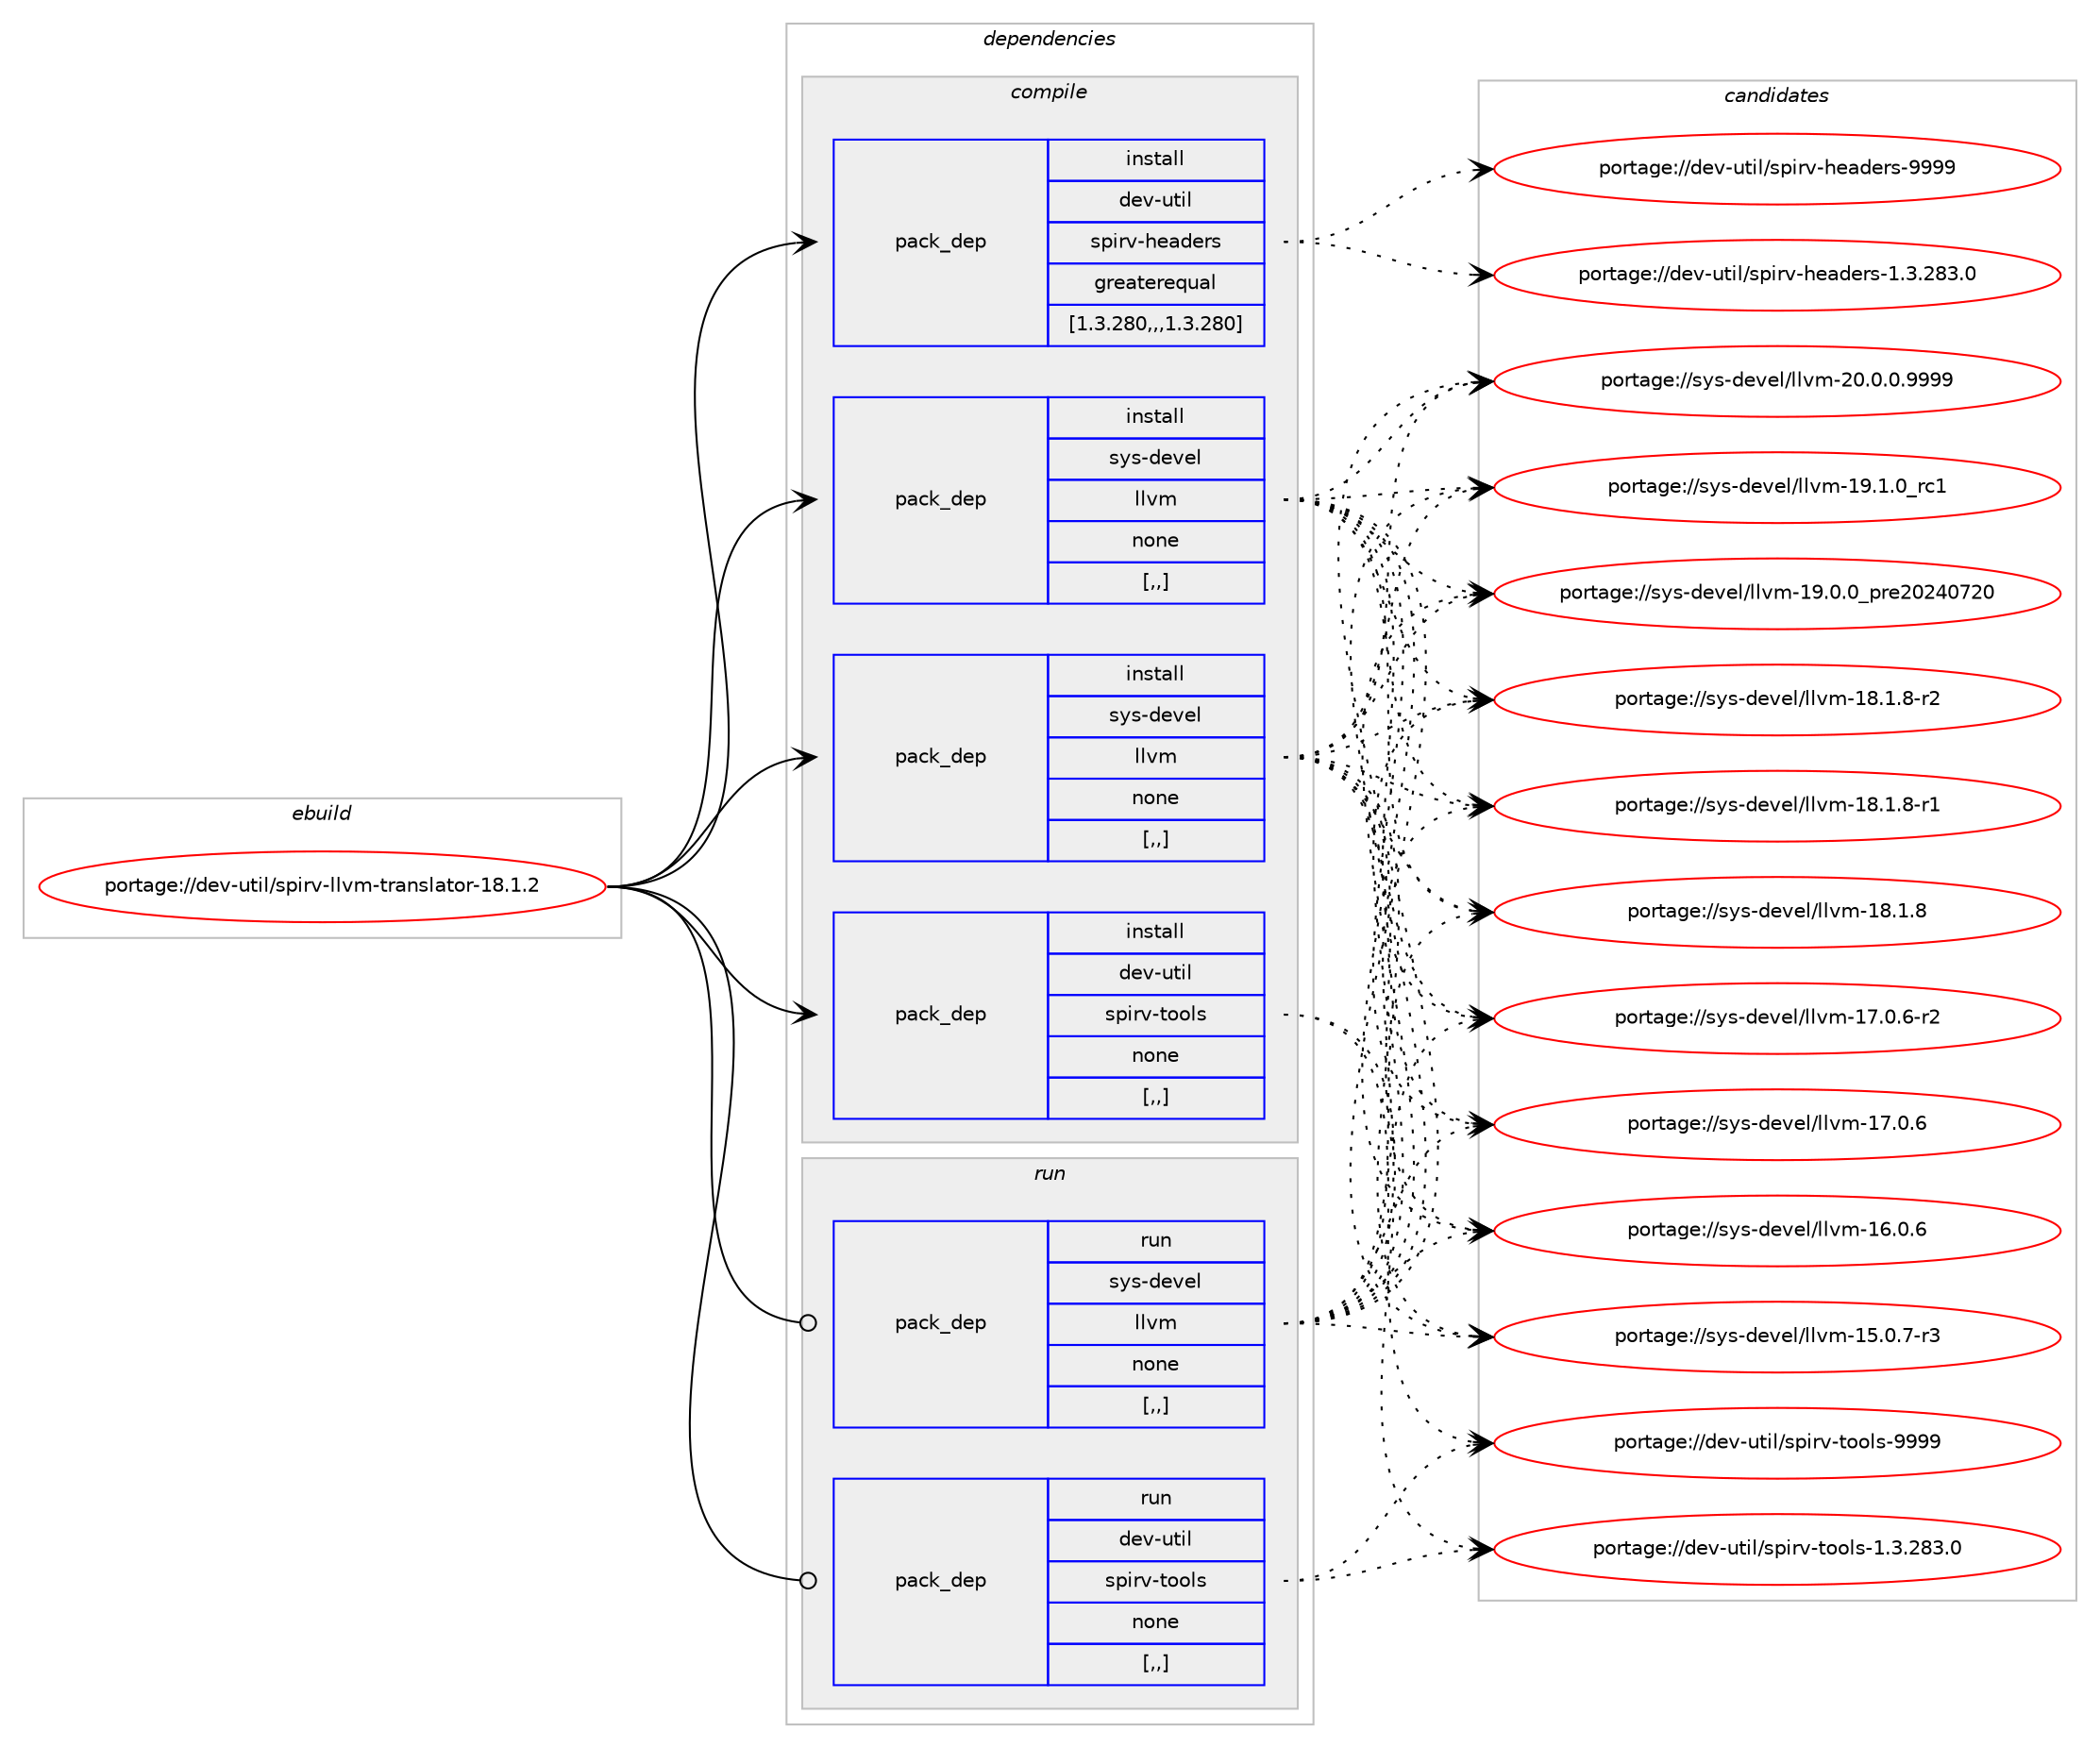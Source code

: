 digraph prolog {

# *************
# Graph options
# *************

newrank=true;
concentrate=true;
compound=true;
graph [rankdir=LR,fontname=Helvetica,fontsize=10,ranksep=1.5];#, ranksep=2.5, nodesep=0.2];
edge  [arrowhead=vee];
node  [fontname=Helvetica,fontsize=10];

# **********
# The ebuild
# **********

subgraph cluster_leftcol {
color=gray;
label=<<i>ebuild</i>>;
id [label="portage://dev-util/spirv-llvm-translator-18.1.2", color=red, width=4, href="../dev-util/spirv-llvm-translator-18.1.2.svg"];
}

# ****************
# The dependencies
# ****************

subgraph cluster_midcol {
color=gray;
label=<<i>dependencies</i>>;
subgraph cluster_compile {
fillcolor="#eeeeee";
style=filled;
label=<<i>compile</i>>;
subgraph pack156477 {
dependency219736 [label=<<TABLE BORDER="0" CELLBORDER="1" CELLSPACING="0" CELLPADDING="4" WIDTH="220"><TR><TD ROWSPAN="6" CELLPADDING="30">pack_dep</TD></TR><TR><TD WIDTH="110">install</TD></TR><TR><TD>dev-util</TD></TR><TR><TD>spirv-headers</TD></TR><TR><TD>greaterequal</TD></TR><TR><TD>[1.3.280,,,1.3.280]</TD></TR></TABLE>>, shape=none, color=blue];
}
id:e -> dependency219736:w [weight=20,style="solid",arrowhead="vee"];
subgraph pack156478 {
dependency219737 [label=<<TABLE BORDER="0" CELLBORDER="1" CELLSPACING="0" CELLPADDING="4" WIDTH="220"><TR><TD ROWSPAN="6" CELLPADDING="30">pack_dep</TD></TR><TR><TD WIDTH="110">install</TD></TR><TR><TD>dev-util</TD></TR><TR><TD>spirv-tools</TD></TR><TR><TD>none</TD></TR><TR><TD>[,,]</TD></TR></TABLE>>, shape=none, color=blue];
}
id:e -> dependency219737:w [weight=20,style="solid",arrowhead="vee"];
subgraph pack156479 {
dependency219738 [label=<<TABLE BORDER="0" CELLBORDER="1" CELLSPACING="0" CELLPADDING="4" WIDTH="220"><TR><TD ROWSPAN="6" CELLPADDING="30">pack_dep</TD></TR><TR><TD WIDTH="110">install</TD></TR><TR><TD>sys-devel</TD></TR><TR><TD>llvm</TD></TR><TR><TD>none</TD></TR><TR><TD>[,,]</TD></TR></TABLE>>, shape=none, color=blue];
}
id:e -> dependency219738:w [weight=20,style="solid",arrowhead="vee"];
subgraph pack156480 {
dependency219739 [label=<<TABLE BORDER="0" CELLBORDER="1" CELLSPACING="0" CELLPADDING="4" WIDTH="220"><TR><TD ROWSPAN="6" CELLPADDING="30">pack_dep</TD></TR><TR><TD WIDTH="110">install</TD></TR><TR><TD>sys-devel</TD></TR><TR><TD>llvm</TD></TR><TR><TD>none</TD></TR><TR><TD>[,,]</TD></TR></TABLE>>, shape=none, color=blue];
}
id:e -> dependency219739:w [weight=20,style="solid",arrowhead="vee"];
}
subgraph cluster_compileandrun {
fillcolor="#eeeeee";
style=filled;
label=<<i>compile and run</i>>;
}
subgraph cluster_run {
fillcolor="#eeeeee";
style=filled;
label=<<i>run</i>>;
subgraph pack156481 {
dependency219740 [label=<<TABLE BORDER="0" CELLBORDER="1" CELLSPACING="0" CELLPADDING="4" WIDTH="220"><TR><TD ROWSPAN="6" CELLPADDING="30">pack_dep</TD></TR><TR><TD WIDTH="110">run</TD></TR><TR><TD>dev-util</TD></TR><TR><TD>spirv-tools</TD></TR><TR><TD>none</TD></TR><TR><TD>[,,]</TD></TR></TABLE>>, shape=none, color=blue];
}
id:e -> dependency219740:w [weight=20,style="solid",arrowhead="odot"];
subgraph pack156482 {
dependency219741 [label=<<TABLE BORDER="0" CELLBORDER="1" CELLSPACING="0" CELLPADDING="4" WIDTH="220"><TR><TD ROWSPAN="6" CELLPADDING="30">pack_dep</TD></TR><TR><TD WIDTH="110">run</TD></TR><TR><TD>sys-devel</TD></TR><TR><TD>llvm</TD></TR><TR><TD>none</TD></TR><TR><TD>[,,]</TD></TR></TABLE>>, shape=none, color=blue];
}
id:e -> dependency219741:w [weight=20,style="solid",arrowhead="odot"];
}
}

# **************
# The candidates
# **************

subgraph cluster_choices {
rank=same;
color=gray;
label=<<i>candidates</i>>;

subgraph choice156477 {
color=black;
nodesep=1;
choice100101118451171161051084711511210511411845104101971001011141154557575757 [label="portage://dev-util/spirv-headers-9999", color=red, width=4,href="../dev-util/spirv-headers-9999.svg"];
choice1001011184511711610510847115112105114118451041019710010111411545494651465056514648 [label="portage://dev-util/spirv-headers-1.3.283.0", color=red, width=4,href="../dev-util/spirv-headers-1.3.283.0.svg"];
dependency219736:e -> choice100101118451171161051084711511210511411845104101971001011141154557575757:w [style=dotted,weight="100"];
dependency219736:e -> choice1001011184511711610510847115112105114118451041019710010111411545494651465056514648:w [style=dotted,weight="100"];
}
subgraph choice156478 {
color=black;
nodesep=1;
choice1001011184511711610510847115112105114118451161111111081154557575757 [label="portage://dev-util/spirv-tools-9999", color=red, width=4,href="../dev-util/spirv-tools-9999.svg"];
choice10010111845117116105108471151121051141184511611111110811545494651465056514648 [label="portage://dev-util/spirv-tools-1.3.283.0", color=red, width=4,href="../dev-util/spirv-tools-1.3.283.0.svg"];
dependency219737:e -> choice1001011184511711610510847115112105114118451161111111081154557575757:w [style=dotted,weight="100"];
dependency219737:e -> choice10010111845117116105108471151121051141184511611111110811545494651465056514648:w [style=dotted,weight="100"];
}
subgraph choice156479 {
color=black;
nodesep=1;
choice1151211154510010111810110847108108118109455048464846484657575757 [label="portage://sys-devel/llvm-20.0.0.9999", color=red, width=4,href="../sys-devel/llvm-20.0.0.9999.svg"];
choice115121115451001011181011084710810811810945495746494648951149949 [label="portage://sys-devel/llvm-19.1.0_rc1", color=red, width=4,href="../sys-devel/llvm-19.1.0_rc1.svg"];
choice115121115451001011181011084710810811810945495746484648951121141015048505248555048 [label="portage://sys-devel/llvm-19.0.0_pre20240720", color=red, width=4,href="../sys-devel/llvm-19.0.0_pre20240720.svg"];
choice1151211154510010111810110847108108118109454956464946564511450 [label="portage://sys-devel/llvm-18.1.8-r2", color=red, width=4,href="../sys-devel/llvm-18.1.8-r2.svg"];
choice1151211154510010111810110847108108118109454956464946564511449 [label="portage://sys-devel/llvm-18.1.8-r1", color=red, width=4,href="../sys-devel/llvm-18.1.8-r1.svg"];
choice115121115451001011181011084710810811810945495646494656 [label="portage://sys-devel/llvm-18.1.8", color=red, width=4,href="../sys-devel/llvm-18.1.8.svg"];
choice1151211154510010111810110847108108118109454955464846544511450 [label="portage://sys-devel/llvm-17.0.6-r2", color=red, width=4,href="../sys-devel/llvm-17.0.6-r2.svg"];
choice115121115451001011181011084710810811810945495546484654 [label="portage://sys-devel/llvm-17.0.6", color=red, width=4,href="../sys-devel/llvm-17.0.6.svg"];
choice115121115451001011181011084710810811810945495446484654 [label="portage://sys-devel/llvm-16.0.6", color=red, width=4,href="../sys-devel/llvm-16.0.6.svg"];
choice1151211154510010111810110847108108118109454953464846554511451 [label="portage://sys-devel/llvm-15.0.7-r3", color=red, width=4,href="../sys-devel/llvm-15.0.7-r3.svg"];
dependency219738:e -> choice1151211154510010111810110847108108118109455048464846484657575757:w [style=dotted,weight="100"];
dependency219738:e -> choice115121115451001011181011084710810811810945495746494648951149949:w [style=dotted,weight="100"];
dependency219738:e -> choice115121115451001011181011084710810811810945495746484648951121141015048505248555048:w [style=dotted,weight="100"];
dependency219738:e -> choice1151211154510010111810110847108108118109454956464946564511450:w [style=dotted,weight="100"];
dependency219738:e -> choice1151211154510010111810110847108108118109454956464946564511449:w [style=dotted,weight="100"];
dependency219738:e -> choice115121115451001011181011084710810811810945495646494656:w [style=dotted,weight="100"];
dependency219738:e -> choice1151211154510010111810110847108108118109454955464846544511450:w [style=dotted,weight="100"];
dependency219738:e -> choice115121115451001011181011084710810811810945495546484654:w [style=dotted,weight="100"];
dependency219738:e -> choice115121115451001011181011084710810811810945495446484654:w [style=dotted,weight="100"];
dependency219738:e -> choice1151211154510010111810110847108108118109454953464846554511451:w [style=dotted,weight="100"];
}
subgraph choice156480 {
color=black;
nodesep=1;
choice1151211154510010111810110847108108118109455048464846484657575757 [label="portage://sys-devel/llvm-20.0.0.9999", color=red, width=4,href="../sys-devel/llvm-20.0.0.9999.svg"];
choice115121115451001011181011084710810811810945495746494648951149949 [label="portage://sys-devel/llvm-19.1.0_rc1", color=red, width=4,href="../sys-devel/llvm-19.1.0_rc1.svg"];
choice115121115451001011181011084710810811810945495746484648951121141015048505248555048 [label="portage://sys-devel/llvm-19.0.0_pre20240720", color=red, width=4,href="../sys-devel/llvm-19.0.0_pre20240720.svg"];
choice1151211154510010111810110847108108118109454956464946564511450 [label="portage://sys-devel/llvm-18.1.8-r2", color=red, width=4,href="../sys-devel/llvm-18.1.8-r2.svg"];
choice1151211154510010111810110847108108118109454956464946564511449 [label="portage://sys-devel/llvm-18.1.8-r1", color=red, width=4,href="../sys-devel/llvm-18.1.8-r1.svg"];
choice115121115451001011181011084710810811810945495646494656 [label="portage://sys-devel/llvm-18.1.8", color=red, width=4,href="../sys-devel/llvm-18.1.8.svg"];
choice1151211154510010111810110847108108118109454955464846544511450 [label="portage://sys-devel/llvm-17.0.6-r2", color=red, width=4,href="../sys-devel/llvm-17.0.6-r2.svg"];
choice115121115451001011181011084710810811810945495546484654 [label="portage://sys-devel/llvm-17.0.6", color=red, width=4,href="../sys-devel/llvm-17.0.6.svg"];
choice115121115451001011181011084710810811810945495446484654 [label="portage://sys-devel/llvm-16.0.6", color=red, width=4,href="../sys-devel/llvm-16.0.6.svg"];
choice1151211154510010111810110847108108118109454953464846554511451 [label="portage://sys-devel/llvm-15.0.7-r3", color=red, width=4,href="../sys-devel/llvm-15.0.7-r3.svg"];
dependency219739:e -> choice1151211154510010111810110847108108118109455048464846484657575757:w [style=dotted,weight="100"];
dependency219739:e -> choice115121115451001011181011084710810811810945495746494648951149949:w [style=dotted,weight="100"];
dependency219739:e -> choice115121115451001011181011084710810811810945495746484648951121141015048505248555048:w [style=dotted,weight="100"];
dependency219739:e -> choice1151211154510010111810110847108108118109454956464946564511450:w [style=dotted,weight="100"];
dependency219739:e -> choice1151211154510010111810110847108108118109454956464946564511449:w [style=dotted,weight="100"];
dependency219739:e -> choice115121115451001011181011084710810811810945495646494656:w [style=dotted,weight="100"];
dependency219739:e -> choice1151211154510010111810110847108108118109454955464846544511450:w [style=dotted,weight="100"];
dependency219739:e -> choice115121115451001011181011084710810811810945495546484654:w [style=dotted,weight="100"];
dependency219739:e -> choice115121115451001011181011084710810811810945495446484654:w [style=dotted,weight="100"];
dependency219739:e -> choice1151211154510010111810110847108108118109454953464846554511451:w [style=dotted,weight="100"];
}
subgraph choice156481 {
color=black;
nodesep=1;
choice1001011184511711610510847115112105114118451161111111081154557575757 [label="portage://dev-util/spirv-tools-9999", color=red, width=4,href="../dev-util/spirv-tools-9999.svg"];
choice10010111845117116105108471151121051141184511611111110811545494651465056514648 [label="portage://dev-util/spirv-tools-1.3.283.0", color=red, width=4,href="../dev-util/spirv-tools-1.3.283.0.svg"];
dependency219740:e -> choice1001011184511711610510847115112105114118451161111111081154557575757:w [style=dotted,weight="100"];
dependency219740:e -> choice10010111845117116105108471151121051141184511611111110811545494651465056514648:w [style=dotted,weight="100"];
}
subgraph choice156482 {
color=black;
nodesep=1;
choice1151211154510010111810110847108108118109455048464846484657575757 [label="portage://sys-devel/llvm-20.0.0.9999", color=red, width=4,href="../sys-devel/llvm-20.0.0.9999.svg"];
choice115121115451001011181011084710810811810945495746494648951149949 [label="portage://sys-devel/llvm-19.1.0_rc1", color=red, width=4,href="../sys-devel/llvm-19.1.0_rc1.svg"];
choice115121115451001011181011084710810811810945495746484648951121141015048505248555048 [label="portage://sys-devel/llvm-19.0.0_pre20240720", color=red, width=4,href="../sys-devel/llvm-19.0.0_pre20240720.svg"];
choice1151211154510010111810110847108108118109454956464946564511450 [label="portage://sys-devel/llvm-18.1.8-r2", color=red, width=4,href="../sys-devel/llvm-18.1.8-r2.svg"];
choice1151211154510010111810110847108108118109454956464946564511449 [label="portage://sys-devel/llvm-18.1.8-r1", color=red, width=4,href="../sys-devel/llvm-18.1.8-r1.svg"];
choice115121115451001011181011084710810811810945495646494656 [label="portage://sys-devel/llvm-18.1.8", color=red, width=4,href="../sys-devel/llvm-18.1.8.svg"];
choice1151211154510010111810110847108108118109454955464846544511450 [label="portage://sys-devel/llvm-17.0.6-r2", color=red, width=4,href="../sys-devel/llvm-17.0.6-r2.svg"];
choice115121115451001011181011084710810811810945495546484654 [label="portage://sys-devel/llvm-17.0.6", color=red, width=4,href="../sys-devel/llvm-17.0.6.svg"];
choice115121115451001011181011084710810811810945495446484654 [label="portage://sys-devel/llvm-16.0.6", color=red, width=4,href="../sys-devel/llvm-16.0.6.svg"];
choice1151211154510010111810110847108108118109454953464846554511451 [label="portage://sys-devel/llvm-15.0.7-r3", color=red, width=4,href="../sys-devel/llvm-15.0.7-r3.svg"];
dependency219741:e -> choice1151211154510010111810110847108108118109455048464846484657575757:w [style=dotted,weight="100"];
dependency219741:e -> choice115121115451001011181011084710810811810945495746494648951149949:w [style=dotted,weight="100"];
dependency219741:e -> choice115121115451001011181011084710810811810945495746484648951121141015048505248555048:w [style=dotted,weight="100"];
dependency219741:e -> choice1151211154510010111810110847108108118109454956464946564511450:w [style=dotted,weight="100"];
dependency219741:e -> choice1151211154510010111810110847108108118109454956464946564511449:w [style=dotted,weight="100"];
dependency219741:e -> choice115121115451001011181011084710810811810945495646494656:w [style=dotted,weight="100"];
dependency219741:e -> choice1151211154510010111810110847108108118109454955464846544511450:w [style=dotted,weight="100"];
dependency219741:e -> choice115121115451001011181011084710810811810945495546484654:w [style=dotted,weight="100"];
dependency219741:e -> choice115121115451001011181011084710810811810945495446484654:w [style=dotted,weight="100"];
dependency219741:e -> choice1151211154510010111810110847108108118109454953464846554511451:w [style=dotted,weight="100"];
}
}

}
